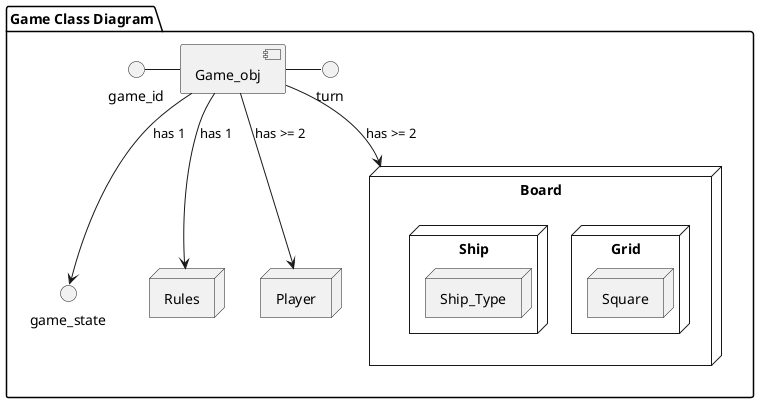 @startuml Class_Diagram
package "Game Class Diagram" {
        [Game_obj] -left- game_id
        [Game_obj] -right- turn
        [Game_obj] -down-> game_state : has 1
        [Game_obj] -down-> [Rules] : has 1
        [Game_obj] -down-> [Board] : has >= 2
        [Game_obj] -down-> [Player] : has >= 2

        node "Rules" {
        }

        node "Player" {
        }

        node "Board" {

            node "Grid" {
                node "Square" {
                }
            }

            node "Ship" {
                node "Ship_Type" {
                }
            }
        }

}
@enduml

@startuml Class_Diagram_Detail
package "Game Class Diagram (Detail)" {
        [Game_obj] -left- game_id
        [Game_obj] -right- turn
        [Game_obj] -down-> game_state : has 1
        [Game_obj] -down-> [Rules] : has 1
        [Game_obj] -down-> [Board] : has >= 2
        [Game_obj] -down-> [Player] : has >= 2

        game_state --> [Game_State] : of type

        [Game_State] -down- IDLE
        [Game_State] -down- STARTED
        [Game_State] -down- OVER

        node "Rules" {
            [Rules_obj] -right- rules_type
            [Rules_obj] -left- ships
            [Rules_obj] -down- boardSize

            rules_type -> [Rules_Type] : of type

            [Rules_Type] -down- CLASSIC
            [Rules_Type] -down- BASIC
        }

        node "Player" {
            [Player_obj] -left- name
            [Player_obj] -right- socket
            [Player_obj] -down- player_id
            [Player_obj] -down- ready
        }

        node "Board" {
            [Board_obj] -left- board_id
            [Board_obj] -down-> [grid]
            [Board_obj] -down-> [Ship]
            [Board_obj] -right- size
            [grid] --> [Square] : has *

            node "Square" {
                [Square_obj] -right- square_state
                [Square_obj] -left- col
                [Square_obj] -down- row

                square_state --> [Square_State] : of type

                [Square_State] -down- empty
                [Square_State] -down- filled
                [Square_State] -down- hit
                [Square_State] -down- miss
            }

            node "Ship" {
                [Ship_obj] --> Square : has *
                [Ship_obj] --> [Ship_Type] : has *
                [Ship_obj] --> ship_state : has *

                ship_state --> [Ship_State] : of type

                [Ship_State] -down- WHOLE
                [Ship_State] -down- DAMAGED
                [Ship_State] -down- SUNK

                node "Ship_Type" {
                    [Ship_Type_Obj] -right- ship_descriptor
                    [Ship_Type_Obj] -left- ship_name
                    [Ship_Type_Obj] -down- ship_size
                    
                    ship_descriptor --> [Ship_Descriptor] : of type

                    [Ship_Descriptor] -down- CARRIER
                    [Ship_Descriptor] -down- BATTLESHIP
                    [Ship_Descriptor] -down- DESTROYER
                    [Ship_Descriptor] -down- SUBMARINE
                    [Ship_Descriptor] -down- PathHoverColor
                }
            }
        }

}
@enduml